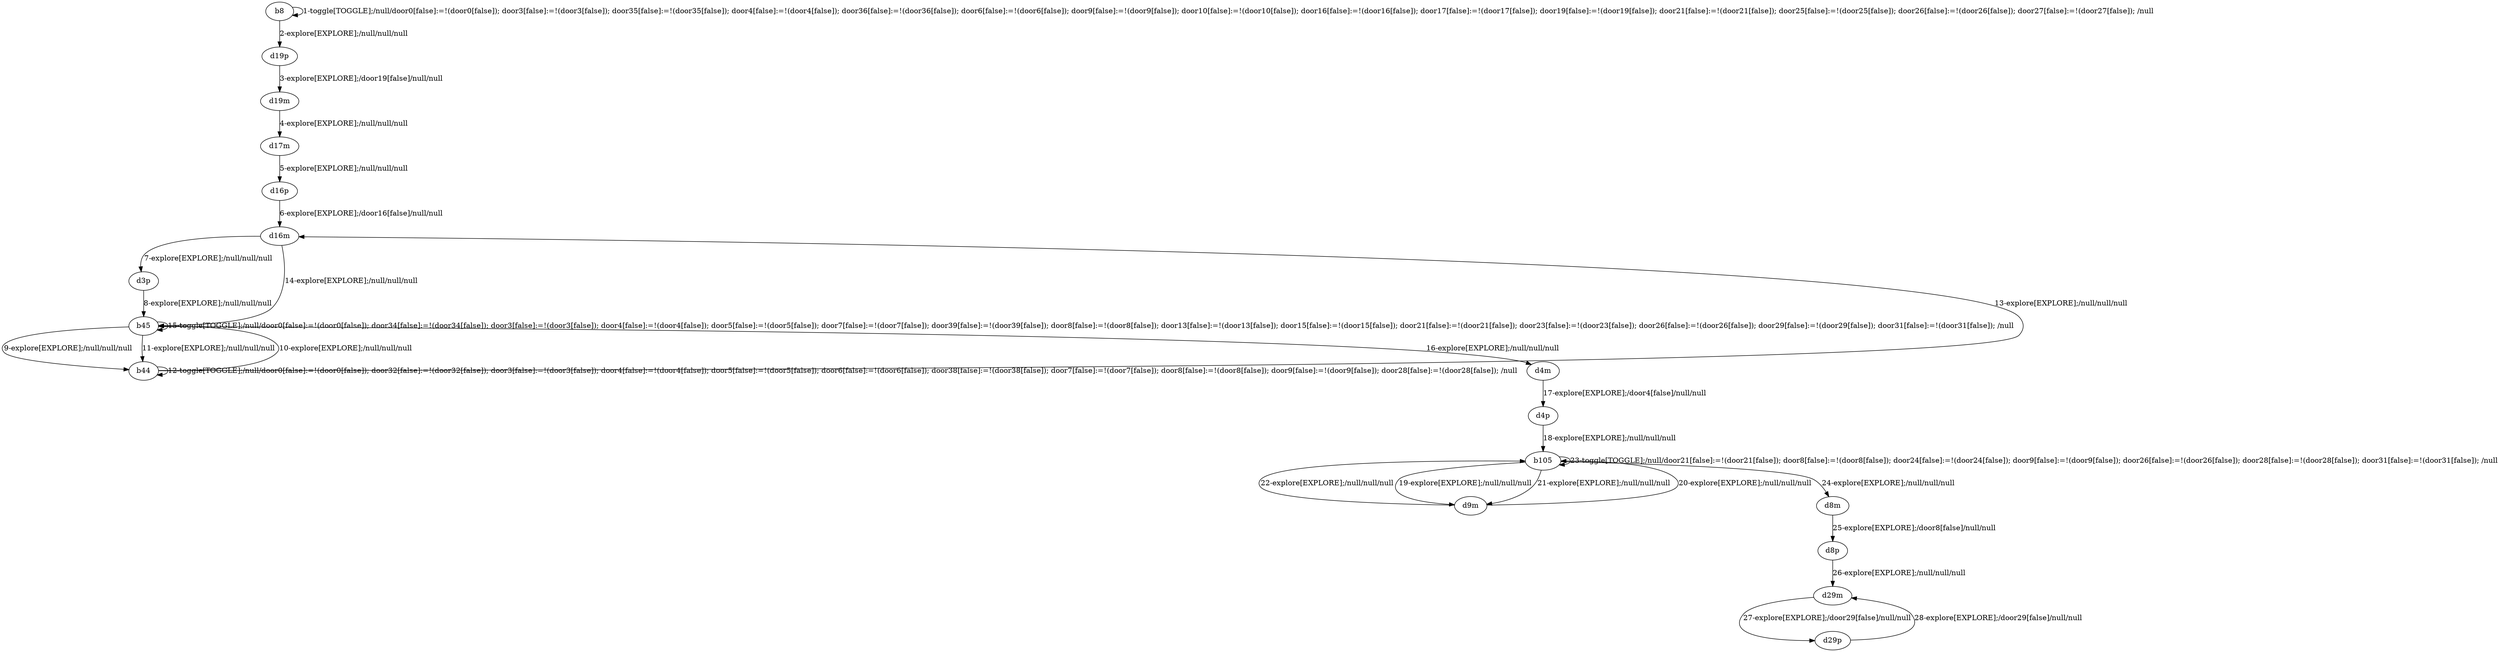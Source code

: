 # Total number of goals covered by this test: 2
# d29m --> d29p
# d29p --> d29m

digraph g {
"b8" -> "b8" [label = "1-toggle[TOGGLE];/null/door0[false]:=!(door0[false]); door3[false]:=!(door3[false]); door35[false]:=!(door35[false]); door4[false]:=!(door4[false]); door36[false]:=!(door36[false]); door6[false]:=!(door6[false]); door9[false]:=!(door9[false]); door10[false]:=!(door10[false]); door16[false]:=!(door16[false]); door17[false]:=!(door17[false]); door19[false]:=!(door19[false]); door21[false]:=!(door21[false]); door25[false]:=!(door25[false]); door26[false]:=!(door26[false]); door27[false]:=!(door27[false]); /null"];
"b8" -> "d19p" [label = "2-explore[EXPLORE];/null/null/null"];
"d19p" -> "d19m" [label = "3-explore[EXPLORE];/door19[false]/null/null"];
"d19m" -> "d17m" [label = "4-explore[EXPLORE];/null/null/null"];
"d17m" -> "d16p" [label = "5-explore[EXPLORE];/null/null/null"];
"d16p" -> "d16m" [label = "6-explore[EXPLORE];/door16[false]/null/null"];
"d16m" -> "d3p" [label = "7-explore[EXPLORE];/null/null/null"];
"d3p" -> "b45" [label = "8-explore[EXPLORE];/null/null/null"];
"b45" -> "b44" [label = "9-explore[EXPLORE];/null/null/null"];
"b44" -> "b45" [label = "10-explore[EXPLORE];/null/null/null"];
"b45" -> "b44" [label = "11-explore[EXPLORE];/null/null/null"];
"b44" -> "b44" [label = "12-toggle[TOGGLE];/null/door0[false]:=!(door0[false]); door32[false]:=!(door32[false]); door3[false]:=!(door3[false]); door4[false]:=!(door4[false]); door5[false]:=!(door5[false]); door6[false]:=!(door6[false]); door38[false]:=!(door38[false]); door7[false]:=!(door7[false]); door8[false]:=!(door8[false]); door9[false]:=!(door9[false]); door28[false]:=!(door28[false]); /null"];
"b44" -> "d16m" [label = "13-explore[EXPLORE];/null/null/null"];
"d16m" -> "b45" [label = "14-explore[EXPLORE];/null/null/null"];
"b45" -> "b45" [label = "15-toggle[TOGGLE];/null/door0[false]:=!(door0[false]); door34[false]:=!(door34[false]); door3[false]:=!(door3[false]); door4[false]:=!(door4[false]); door5[false]:=!(door5[false]); door7[false]:=!(door7[false]); door39[false]:=!(door39[false]); door8[false]:=!(door8[false]); door13[false]:=!(door13[false]); door15[false]:=!(door15[false]); door21[false]:=!(door21[false]); door23[false]:=!(door23[false]); door26[false]:=!(door26[false]); door29[false]:=!(door29[false]); door31[false]:=!(door31[false]); /null"];
"b45" -> "d4m" [label = "16-explore[EXPLORE];/null/null/null"];
"d4m" -> "d4p" [label = "17-explore[EXPLORE];/door4[false]/null/null"];
"d4p" -> "b105" [label = "18-explore[EXPLORE];/null/null/null"];
"b105" -> "d9m" [label = "19-explore[EXPLORE];/null/null/null"];
"d9m" -> "b105" [label = "20-explore[EXPLORE];/null/null/null"];
"b105" -> "d9m" [label = "21-explore[EXPLORE];/null/null/null"];
"d9m" -> "b105" [label = "22-explore[EXPLORE];/null/null/null"];
"b105" -> "b105" [label = "23-toggle[TOGGLE];/null/door21[false]:=!(door21[false]); door8[false]:=!(door8[false]); door24[false]:=!(door24[false]); door9[false]:=!(door9[false]); door26[false]:=!(door26[false]); door28[false]:=!(door28[false]); door31[false]:=!(door31[false]); /null"];
"b105" -> "d8m" [label = "24-explore[EXPLORE];/null/null/null"];
"d8m" -> "d8p" [label = "25-explore[EXPLORE];/door8[false]/null/null"];
"d8p" -> "d29m" [label = "26-explore[EXPLORE];/null/null/null"];
"d29m" -> "d29p" [label = "27-explore[EXPLORE];/door29[false]/null/null"];
"d29p" -> "d29m" [label = "28-explore[EXPLORE];/door29[false]/null/null"];
}